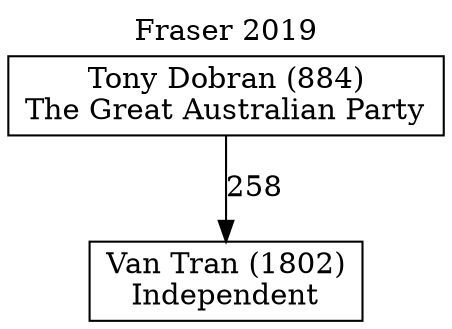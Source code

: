 // House preference flow
digraph "Van Tran (1802)_Fraser_2019" {
	graph [label="Fraser 2019" labelloc=t mclimit=10]
	node [shape=box]
	"Van Tran (1802)" [label="Van Tran (1802)
Independent"]
	"Tony Dobran (884)" [label="Tony Dobran (884)
The Great Australian Party"]
	"Tony Dobran (884)" -> "Van Tran (1802)" [label=258]
}
